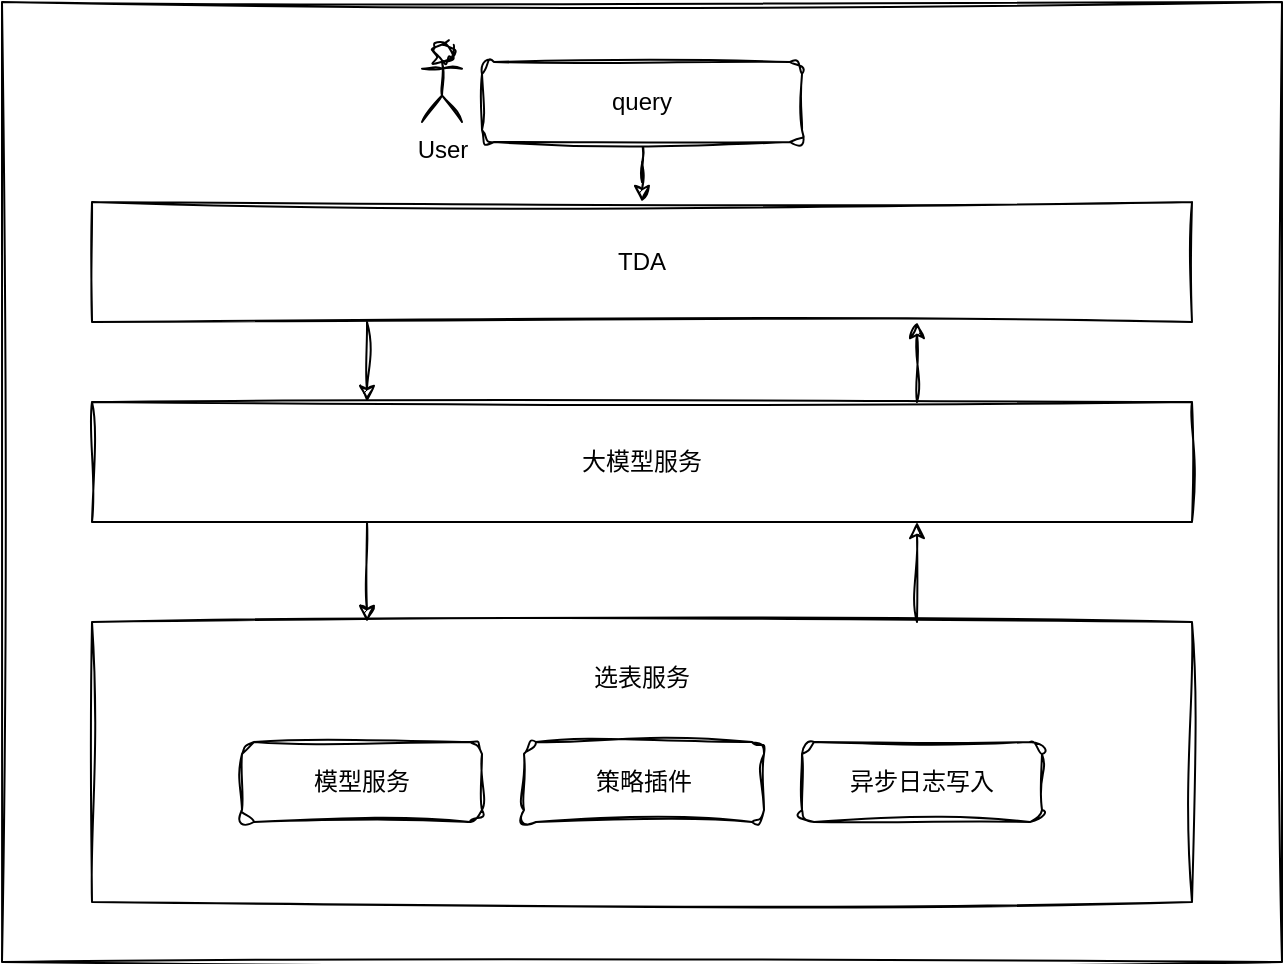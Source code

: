 <mxfile version="24.0.1" type="github">
  <diagram id="C5RBs43oDa-KdzZeNtuy" name="Page-1">
    <mxGraphModel dx="1434" dy="761" grid="1" gridSize="10" guides="1" tooltips="1" connect="1" arrows="1" fold="1" page="1" pageScale="1" pageWidth="827" pageHeight="1169" math="0" shadow="0">
      <root>
        <mxCell id="WIyWlLk6GJQsqaUBKTNV-0" />
        <mxCell id="WIyWlLk6GJQsqaUBKTNV-1" parent="WIyWlLk6GJQsqaUBKTNV-0" />
        <mxCell id="ebe6CAPBfRJyWC64Laac-6" value="" style="rounded=0;whiteSpace=wrap;html=1;sketch=1;hachureGap=4;jiggle=2;curveFitting=1;" vertex="1" parent="WIyWlLk6GJQsqaUBKTNV-1">
          <mxGeometry x="70" width="640" height="480" as="geometry" />
        </mxCell>
        <mxCell id="QnterGlmtUt3-5TKs0jL-2" style="edgeStyle=orthogonalEdgeStyle;rounded=0;sketch=1;hachureGap=4;jiggle=2;curveFitting=1;orthogonalLoop=1;jettySize=auto;html=1;exitX=0.5;exitY=1;exitDx=0;exitDy=0;" parent="WIyWlLk6GJQsqaUBKTNV-1" source="WIyWlLk6GJQsqaUBKTNV-3" target="QnterGlmtUt3-5TKs0jL-0" edge="1">
          <mxGeometry relative="1" as="geometry" />
        </mxCell>
        <mxCell id="WIyWlLk6GJQsqaUBKTNV-3" value="query" style="rounded=1;whiteSpace=wrap;html=1;fontSize=12;glass=0;strokeWidth=1;shadow=0;sketch=1;curveFitting=1;jiggle=2;" parent="WIyWlLk6GJQsqaUBKTNV-1" vertex="1">
          <mxGeometry x="310" y="30" width="160" height="40" as="geometry" />
        </mxCell>
        <mxCell id="QnterGlmtUt3-5TKs0jL-0" value="TDA" style="rounded=0;whiteSpace=wrap;html=1;sketch=1;hachureGap=4;jiggle=2;curveFitting=1;" parent="WIyWlLk6GJQsqaUBKTNV-1" vertex="1">
          <mxGeometry x="115" y="100" width="550" height="60" as="geometry" />
        </mxCell>
        <mxCell id="QnterGlmtUt3-5TKs0jL-4" value="大模型服务" style="rounded=0;whiteSpace=wrap;html=1;sketch=1;hachureGap=4;jiggle=2;curveFitting=1;" parent="WIyWlLk6GJQsqaUBKTNV-1" vertex="1">
          <mxGeometry x="115" y="200" width="550" height="60" as="geometry" />
        </mxCell>
        <mxCell id="QnterGlmtUt3-5TKs0jL-6" value="&lt;div&gt;&lt;br&gt;&lt;/div&gt;选表服务" style="rounded=0;whiteSpace=wrap;html=1;sketch=1;hachureGap=4;jiggle=2;curveFitting=1;align=center;glass=0;shadow=0;textShadow=0;horizontal=1;verticalAlign=top;" parent="WIyWlLk6GJQsqaUBKTNV-1" vertex="1">
          <mxGeometry x="115" y="310" width="550" height="140" as="geometry" />
        </mxCell>
        <mxCell id="QnterGlmtUt3-5TKs0jL-9" style="edgeStyle=orthogonalEdgeStyle;rounded=0;sketch=1;hachureGap=4;jiggle=2;curveFitting=1;orthogonalLoop=1;jettySize=auto;html=1;exitX=0.75;exitY=0;exitDx=0;exitDy=0;entryX=0.75;entryY=1;entryDx=0;entryDy=0;" parent="WIyWlLk6GJQsqaUBKTNV-1" source="QnterGlmtUt3-5TKs0jL-4" target="QnterGlmtUt3-5TKs0jL-0" edge="1">
          <mxGeometry relative="1" as="geometry" />
        </mxCell>
        <mxCell id="QnterGlmtUt3-5TKs0jL-5" style="edgeStyle=orthogonalEdgeStyle;rounded=0;sketch=1;hachureGap=4;jiggle=2;curveFitting=1;orthogonalLoop=1;jettySize=auto;html=1;exitX=0.25;exitY=1;exitDx=0;exitDy=0;entryX=0.25;entryY=0;entryDx=0;entryDy=0;" parent="WIyWlLk6GJQsqaUBKTNV-1" source="QnterGlmtUt3-5TKs0jL-0" target="QnterGlmtUt3-5TKs0jL-4" edge="1">
          <mxGeometry relative="1" as="geometry" />
        </mxCell>
        <mxCell id="QnterGlmtUt3-5TKs0jL-8" style="edgeStyle=orthogonalEdgeStyle;rounded=0;sketch=1;hachureGap=4;jiggle=2;curveFitting=1;orthogonalLoop=1;jettySize=auto;html=1;exitX=0.75;exitY=0;exitDx=0;exitDy=0;entryX=0.75;entryY=1;entryDx=0;entryDy=0;" parent="WIyWlLk6GJQsqaUBKTNV-1" source="QnterGlmtUt3-5TKs0jL-6" target="QnterGlmtUt3-5TKs0jL-4" edge="1">
          <mxGeometry relative="1" as="geometry" />
        </mxCell>
        <mxCell id="QnterGlmtUt3-5TKs0jL-7" style="edgeStyle=orthogonalEdgeStyle;rounded=0;sketch=1;hachureGap=4;jiggle=2;curveFitting=1;orthogonalLoop=1;jettySize=auto;html=1;exitX=0.25;exitY=1;exitDx=0;exitDy=0;entryX=0.25;entryY=0;entryDx=0;entryDy=0;" parent="WIyWlLk6GJQsqaUBKTNV-1" source="QnterGlmtUt3-5TKs0jL-4" target="QnterGlmtUt3-5TKs0jL-6" edge="1">
          <mxGeometry relative="1" as="geometry" />
        </mxCell>
        <mxCell id="QnterGlmtUt3-5TKs0jL-11" value="User" style="shape=umlActor;verticalLabelPosition=bottom;verticalAlign=top;html=1;outlineConnect=0;sketch=1;hachureGap=4;jiggle=2;curveFitting=1;" parent="WIyWlLk6GJQsqaUBKTNV-1" vertex="1">
          <mxGeometry x="280" y="20" width="20" height="40" as="geometry" />
        </mxCell>
        <mxCell id="ebe6CAPBfRJyWC64Laac-0" value="模型服务" style="rounded=1;whiteSpace=wrap;html=1;sketch=1;hachureGap=4;jiggle=2;curveFitting=1;" vertex="1" parent="WIyWlLk6GJQsqaUBKTNV-1">
          <mxGeometry x="190" y="370" width="120" height="40" as="geometry" />
        </mxCell>
        <mxCell id="ebe6CAPBfRJyWC64Laac-2" value="策略插件" style="rounded=1;whiteSpace=wrap;html=1;sketch=1;hachureGap=4;jiggle=2;curveFitting=1;" vertex="1" parent="WIyWlLk6GJQsqaUBKTNV-1">
          <mxGeometry x="331" y="370" width="120" height="40" as="geometry" />
        </mxCell>
        <mxCell id="ebe6CAPBfRJyWC64Laac-3" value="异步日志写入" style="rounded=1;whiteSpace=wrap;html=1;sketch=1;hachureGap=4;jiggle=2;curveFitting=1;" vertex="1" parent="WIyWlLk6GJQsqaUBKTNV-1">
          <mxGeometry x="470" y="370" width="120" height="40" as="geometry" />
        </mxCell>
      </root>
    </mxGraphModel>
  </diagram>
</mxfile>
